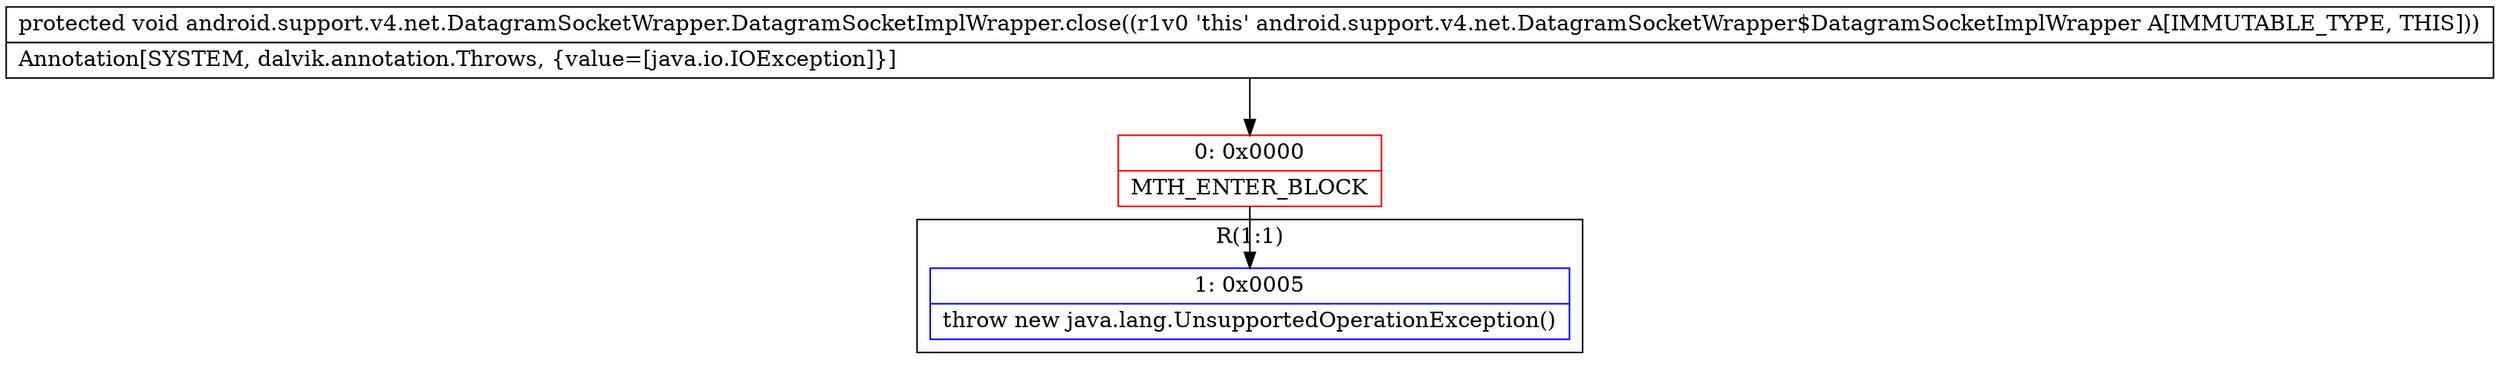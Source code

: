 digraph "CFG forandroid.support.v4.net.DatagramSocketWrapper.DatagramSocketImplWrapper.close()V" {
subgraph cluster_Region_1439979930 {
label = "R(1:1)";
node [shape=record,color=blue];
Node_1 [shape=record,label="{1\:\ 0x0005|throw new java.lang.UnsupportedOperationException()\l}"];
}
Node_0 [shape=record,color=red,label="{0\:\ 0x0000|MTH_ENTER_BLOCK\l}"];
MethodNode[shape=record,label="{protected void android.support.v4.net.DatagramSocketWrapper.DatagramSocketImplWrapper.close((r1v0 'this' android.support.v4.net.DatagramSocketWrapper$DatagramSocketImplWrapper A[IMMUTABLE_TYPE, THIS]))  | Annotation[SYSTEM, dalvik.annotation.Throws, \{value=[java.io.IOException]\}]\l}"];
MethodNode -> Node_0;
Node_0 -> Node_1;
}

